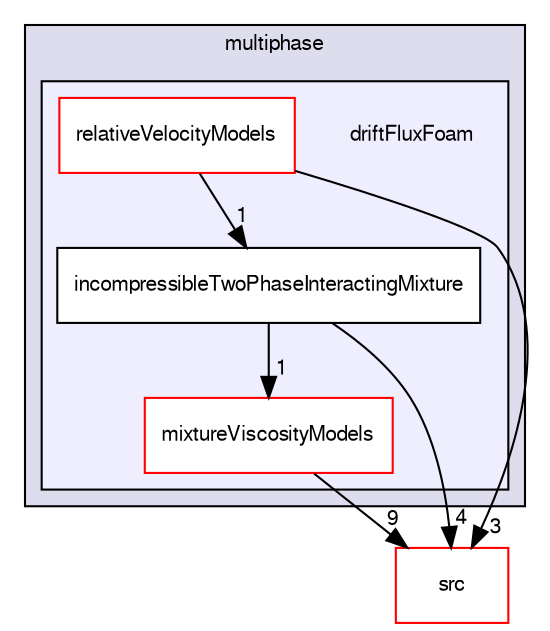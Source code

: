 digraph "applications/solvers/multiphase/driftFluxFoam" {
  bgcolor=transparent;
  compound=true
  node [ fontsize="10", fontname="FreeSans"];
  edge [ labelfontsize="10", labelfontname="FreeSans"];
  subgraph clusterdir_d62a5a20700de1cb9696e405d497a576 {
    graph [ bgcolor="#ddddee", pencolor="black", label="multiphase" fontname="FreeSans", fontsize="10", URL="dir_d62a5a20700de1cb9696e405d497a576.html"]
  subgraph clusterdir_0c082c89dfcc226032574eee25dcdb41 {
    graph [ bgcolor="#eeeeff", pencolor="black", label="" URL="dir_0c082c89dfcc226032574eee25dcdb41.html"];
    dir_0c082c89dfcc226032574eee25dcdb41 [shape=plaintext label="driftFluxFoam"];
    dir_e0b47a3648811f68d5a37c88ffdb183a [shape=box label="incompressibleTwoPhaseInteractingMixture" color="black" fillcolor="white" style="filled" URL="dir_e0b47a3648811f68d5a37c88ffdb183a.html"];
    dir_86eef1904a5ad7add78c6b09bd981540 [shape=box label="mixtureViscosityModels" color="red" fillcolor="white" style="filled" URL="dir_86eef1904a5ad7add78c6b09bd981540.html"];
    dir_6785f5d6f26af236cd0d743b0d7f771e [shape=box label="relativeVelocityModels" color="red" fillcolor="white" style="filled" URL="dir_6785f5d6f26af236cd0d743b0d7f771e.html"];
  }
  }
  dir_68267d1309a1af8e8297ef4c3efbcdba [shape=box label="src" color="red" URL="dir_68267d1309a1af8e8297ef4c3efbcdba.html"];
  dir_6785f5d6f26af236cd0d743b0d7f771e->dir_68267d1309a1af8e8297ef4c3efbcdba [headlabel="3", labeldistance=1.5 headhref="dir_000150_000568.html"];
  dir_6785f5d6f26af236cd0d743b0d7f771e->dir_e0b47a3648811f68d5a37c88ffdb183a [headlabel="1", labeldistance=1.5 headhref="dir_000150_000144.html"];
  dir_86eef1904a5ad7add78c6b09bd981540->dir_68267d1309a1af8e8297ef4c3efbcdba [headlabel="9", labeldistance=1.5 headhref="dir_000145_000568.html"];
  dir_e0b47a3648811f68d5a37c88ffdb183a->dir_68267d1309a1af8e8297ef4c3efbcdba [headlabel="4", labeldistance=1.5 headhref="dir_000144_000568.html"];
  dir_e0b47a3648811f68d5a37c88ffdb183a->dir_86eef1904a5ad7add78c6b09bd981540 [headlabel="1", labeldistance=1.5 headhref="dir_000144_000145.html"];
}
